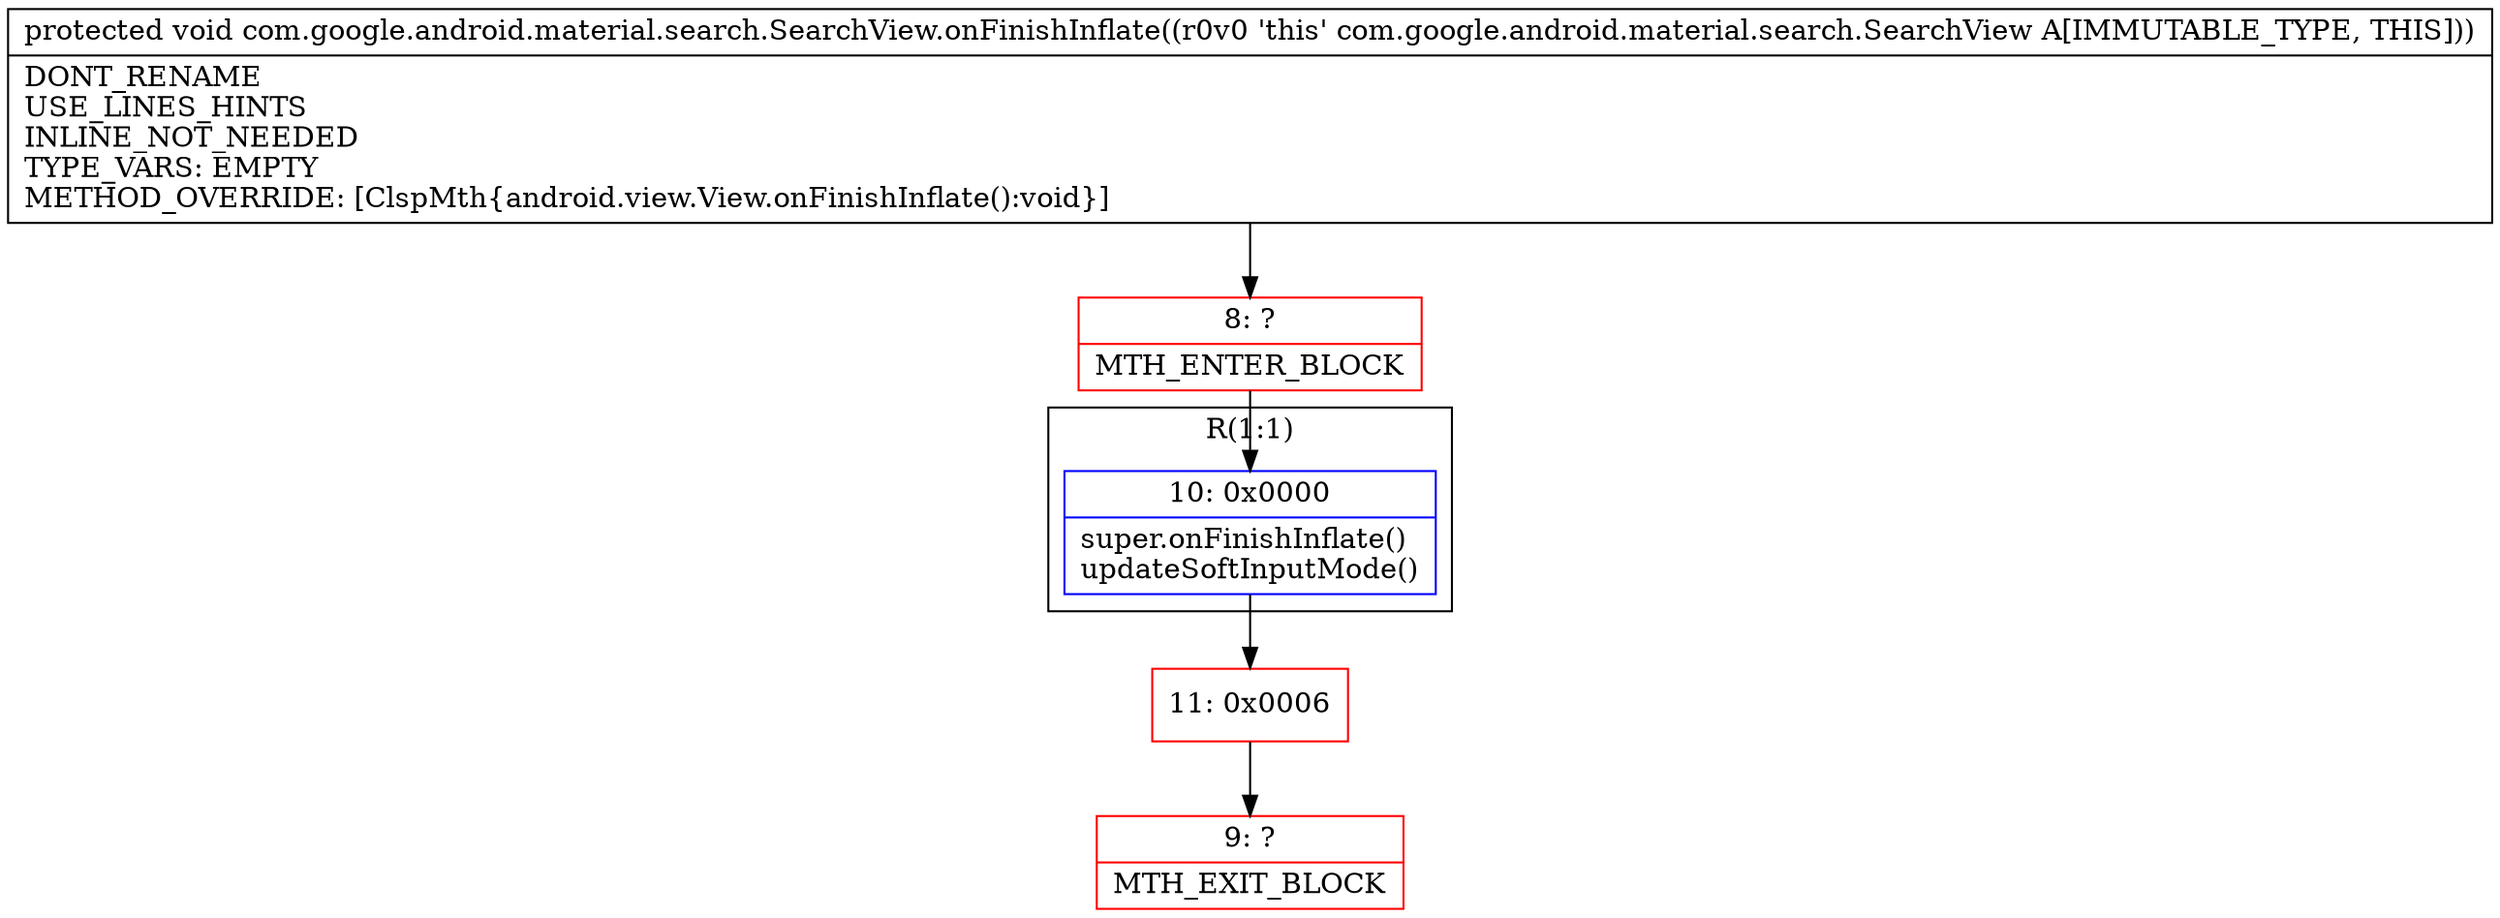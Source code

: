 digraph "CFG forcom.google.android.material.search.SearchView.onFinishInflate()V" {
subgraph cluster_Region_343789775 {
label = "R(1:1)";
node [shape=record,color=blue];
Node_10 [shape=record,label="{10\:\ 0x0000|super.onFinishInflate()\lupdateSoftInputMode()\l}"];
}
Node_8 [shape=record,color=red,label="{8\:\ ?|MTH_ENTER_BLOCK\l}"];
Node_11 [shape=record,color=red,label="{11\:\ 0x0006}"];
Node_9 [shape=record,color=red,label="{9\:\ ?|MTH_EXIT_BLOCK\l}"];
MethodNode[shape=record,label="{protected void com.google.android.material.search.SearchView.onFinishInflate((r0v0 'this' com.google.android.material.search.SearchView A[IMMUTABLE_TYPE, THIS]))  | DONT_RENAME\lUSE_LINES_HINTS\lINLINE_NOT_NEEDED\lTYPE_VARS: EMPTY\lMETHOD_OVERRIDE: [ClspMth\{android.view.View.onFinishInflate():void\}]\l}"];
MethodNode -> Node_8;Node_10 -> Node_11;
Node_8 -> Node_10;
Node_11 -> Node_9;
}

